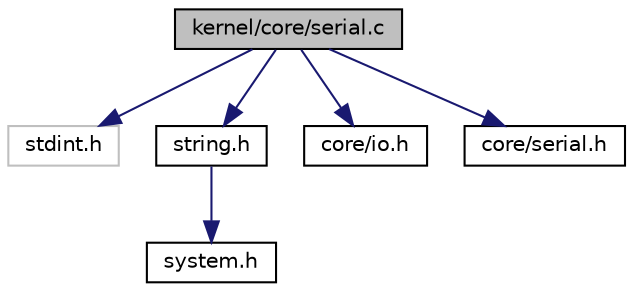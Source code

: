 digraph "kernel/core/serial.c"
{
  edge [fontname="Helvetica",fontsize="10",labelfontname="Helvetica",labelfontsize="10"];
  node [fontname="Helvetica",fontsize="10",shape=record];
  Node1 [label="kernel/core/serial.c",height=0.2,width=0.4,color="black", fillcolor="grey75", style="filled", fontcolor="black"];
  Node1 -> Node2 [color="midnightblue",fontsize="10",style="solid",fontname="Helvetica"];
  Node2 [label="stdint.h",height=0.2,width=0.4,color="grey75", fillcolor="white", style="filled"];
  Node1 -> Node3 [color="midnightblue",fontsize="10",style="solid",fontname="Helvetica"];
  Node3 [label="string.h",height=0.2,width=0.4,color="black", fillcolor="white", style="filled",URL="$string_8h.html"];
  Node3 -> Node4 [color="midnightblue",fontsize="10",style="solid",fontname="Helvetica"];
  Node4 [label="system.h",height=0.2,width=0.4,color="black", fillcolor="white", style="filled",URL="$system_8h.html"];
  Node1 -> Node5 [color="midnightblue",fontsize="10",style="solid",fontname="Helvetica"];
  Node5 [label="core/io.h",height=0.2,width=0.4,color="black", fillcolor="white", style="filled",URL="$io_8h.html"];
  Node1 -> Node6 [color="midnightblue",fontsize="10",style="solid",fontname="Helvetica"];
  Node6 [label="core/serial.h",height=0.2,width=0.4,color="black", fillcolor="white", style="filled",URL="$serial_8h.html"];
}

